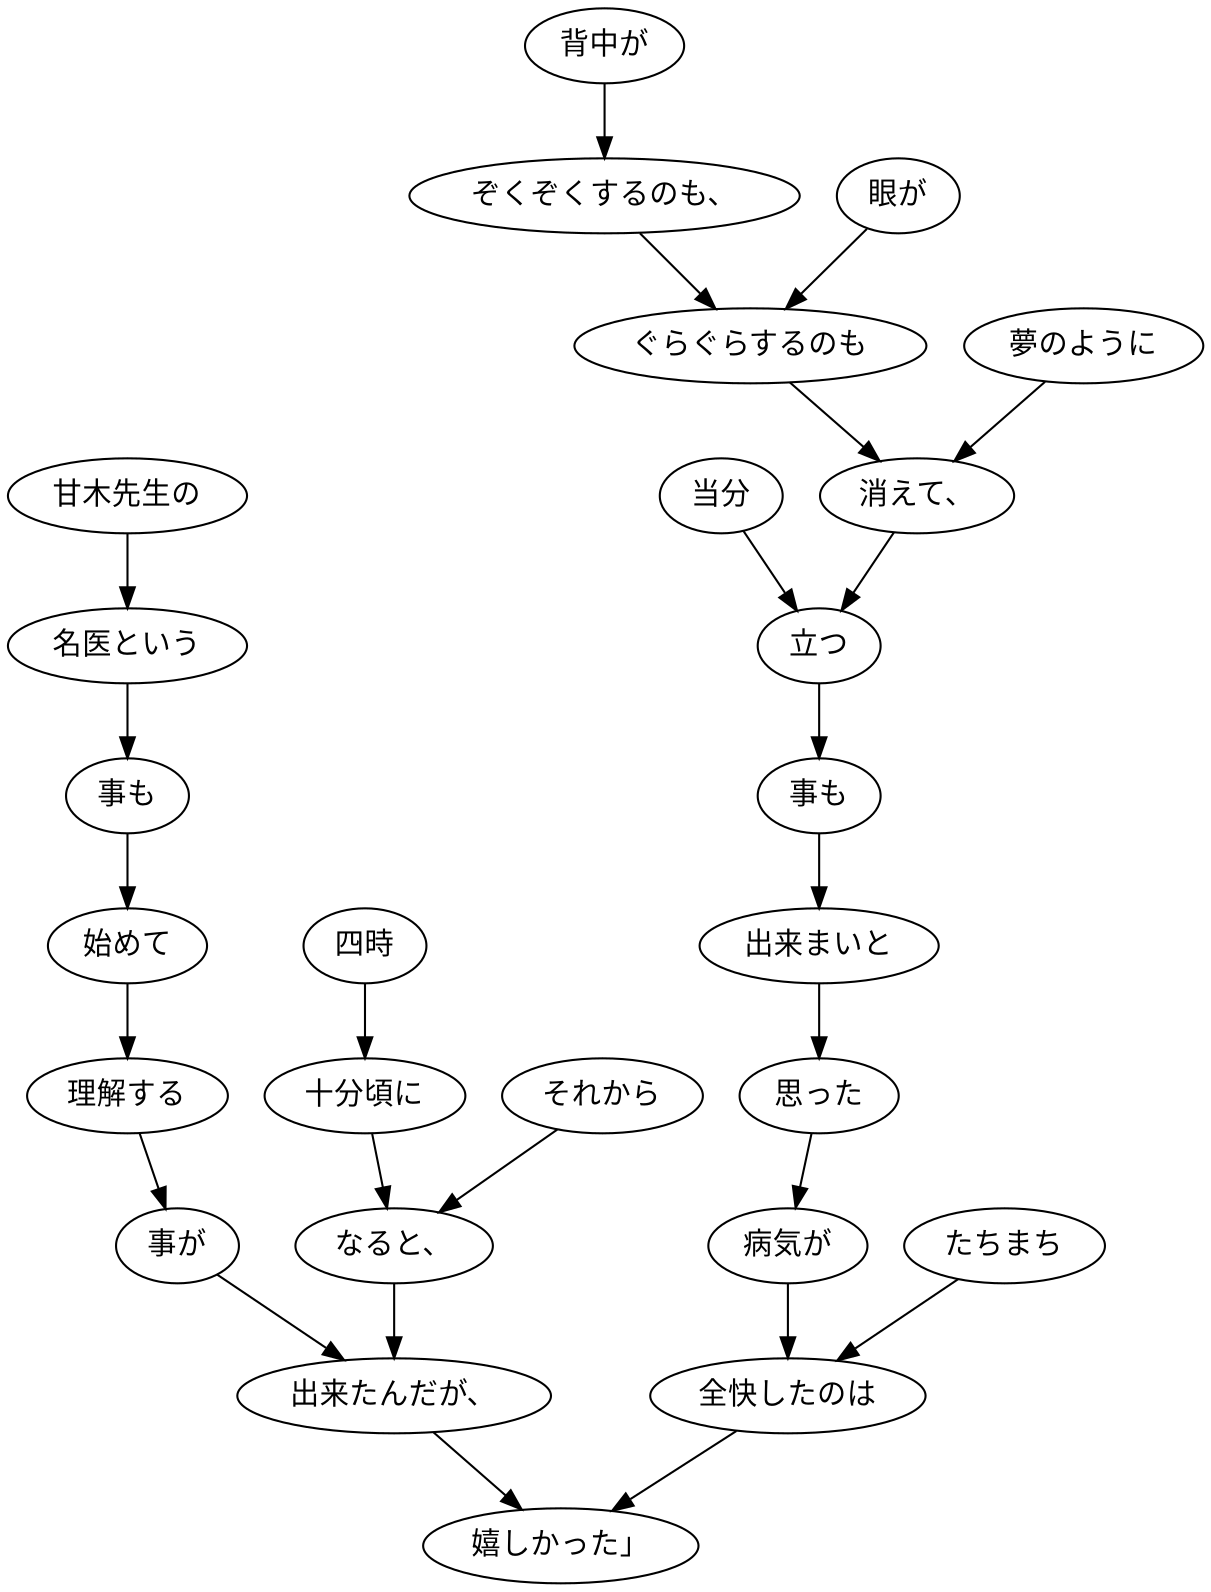 digraph graph1239 {
	node0 [label="それから"];
	node1 [label="四時"];
	node2 [label="十分頃に"];
	node3 [label="なると、"];
	node4 [label="甘木先生の"];
	node5 [label="名医という"];
	node6 [label="事も"];
	node7 [label="始めて"];
	node8 [label="理解する"];
	node9 [label="事が"];
	node10 [label="出来たんだが、"];
	node11 [label="背中が"];
	node12 [label="ぞくぞくするのも、"];
	node13 [label="眼が"];
	node14 [label="ぐらぐらするのも"];
	node15 [label="夢のように"];
	node16 [label="消えて、"];
	node17 [label="当分"];
	node18 [label="立つ"];
	node19 [label="事も"];
	node20 [label="出来まいと"];
	node21 [label="思った"];
	node22 [label="病気が"];
	node23 [label="たちまち"];
	node24 [label="全快したのは"];
	node25 [label="嬉しかった」"];
	node0 -> node3;
	node1 -> node2;
	node2 -> node3;
	node3 -> node10;
	node4 -> node5;
	node5 -> node6;
	node6 -> node7;
	node7 -> node8;
	node8 -> node9;
	node9 -> node10;
	node10 -> node25;
	node11 -> node12;
	node12 -> node14;
	node13 -> node14;
	node14 -> node16;
	node15 -> node16;
	node16 -> node18;
	node17 -> node18;
	node18 -> node19;
	node19 -> node20;
	node20 -> node21;
	node21 -> node22;
	node22 -> node24;
	node23 -> node24;
	node24 -> node25;
}
